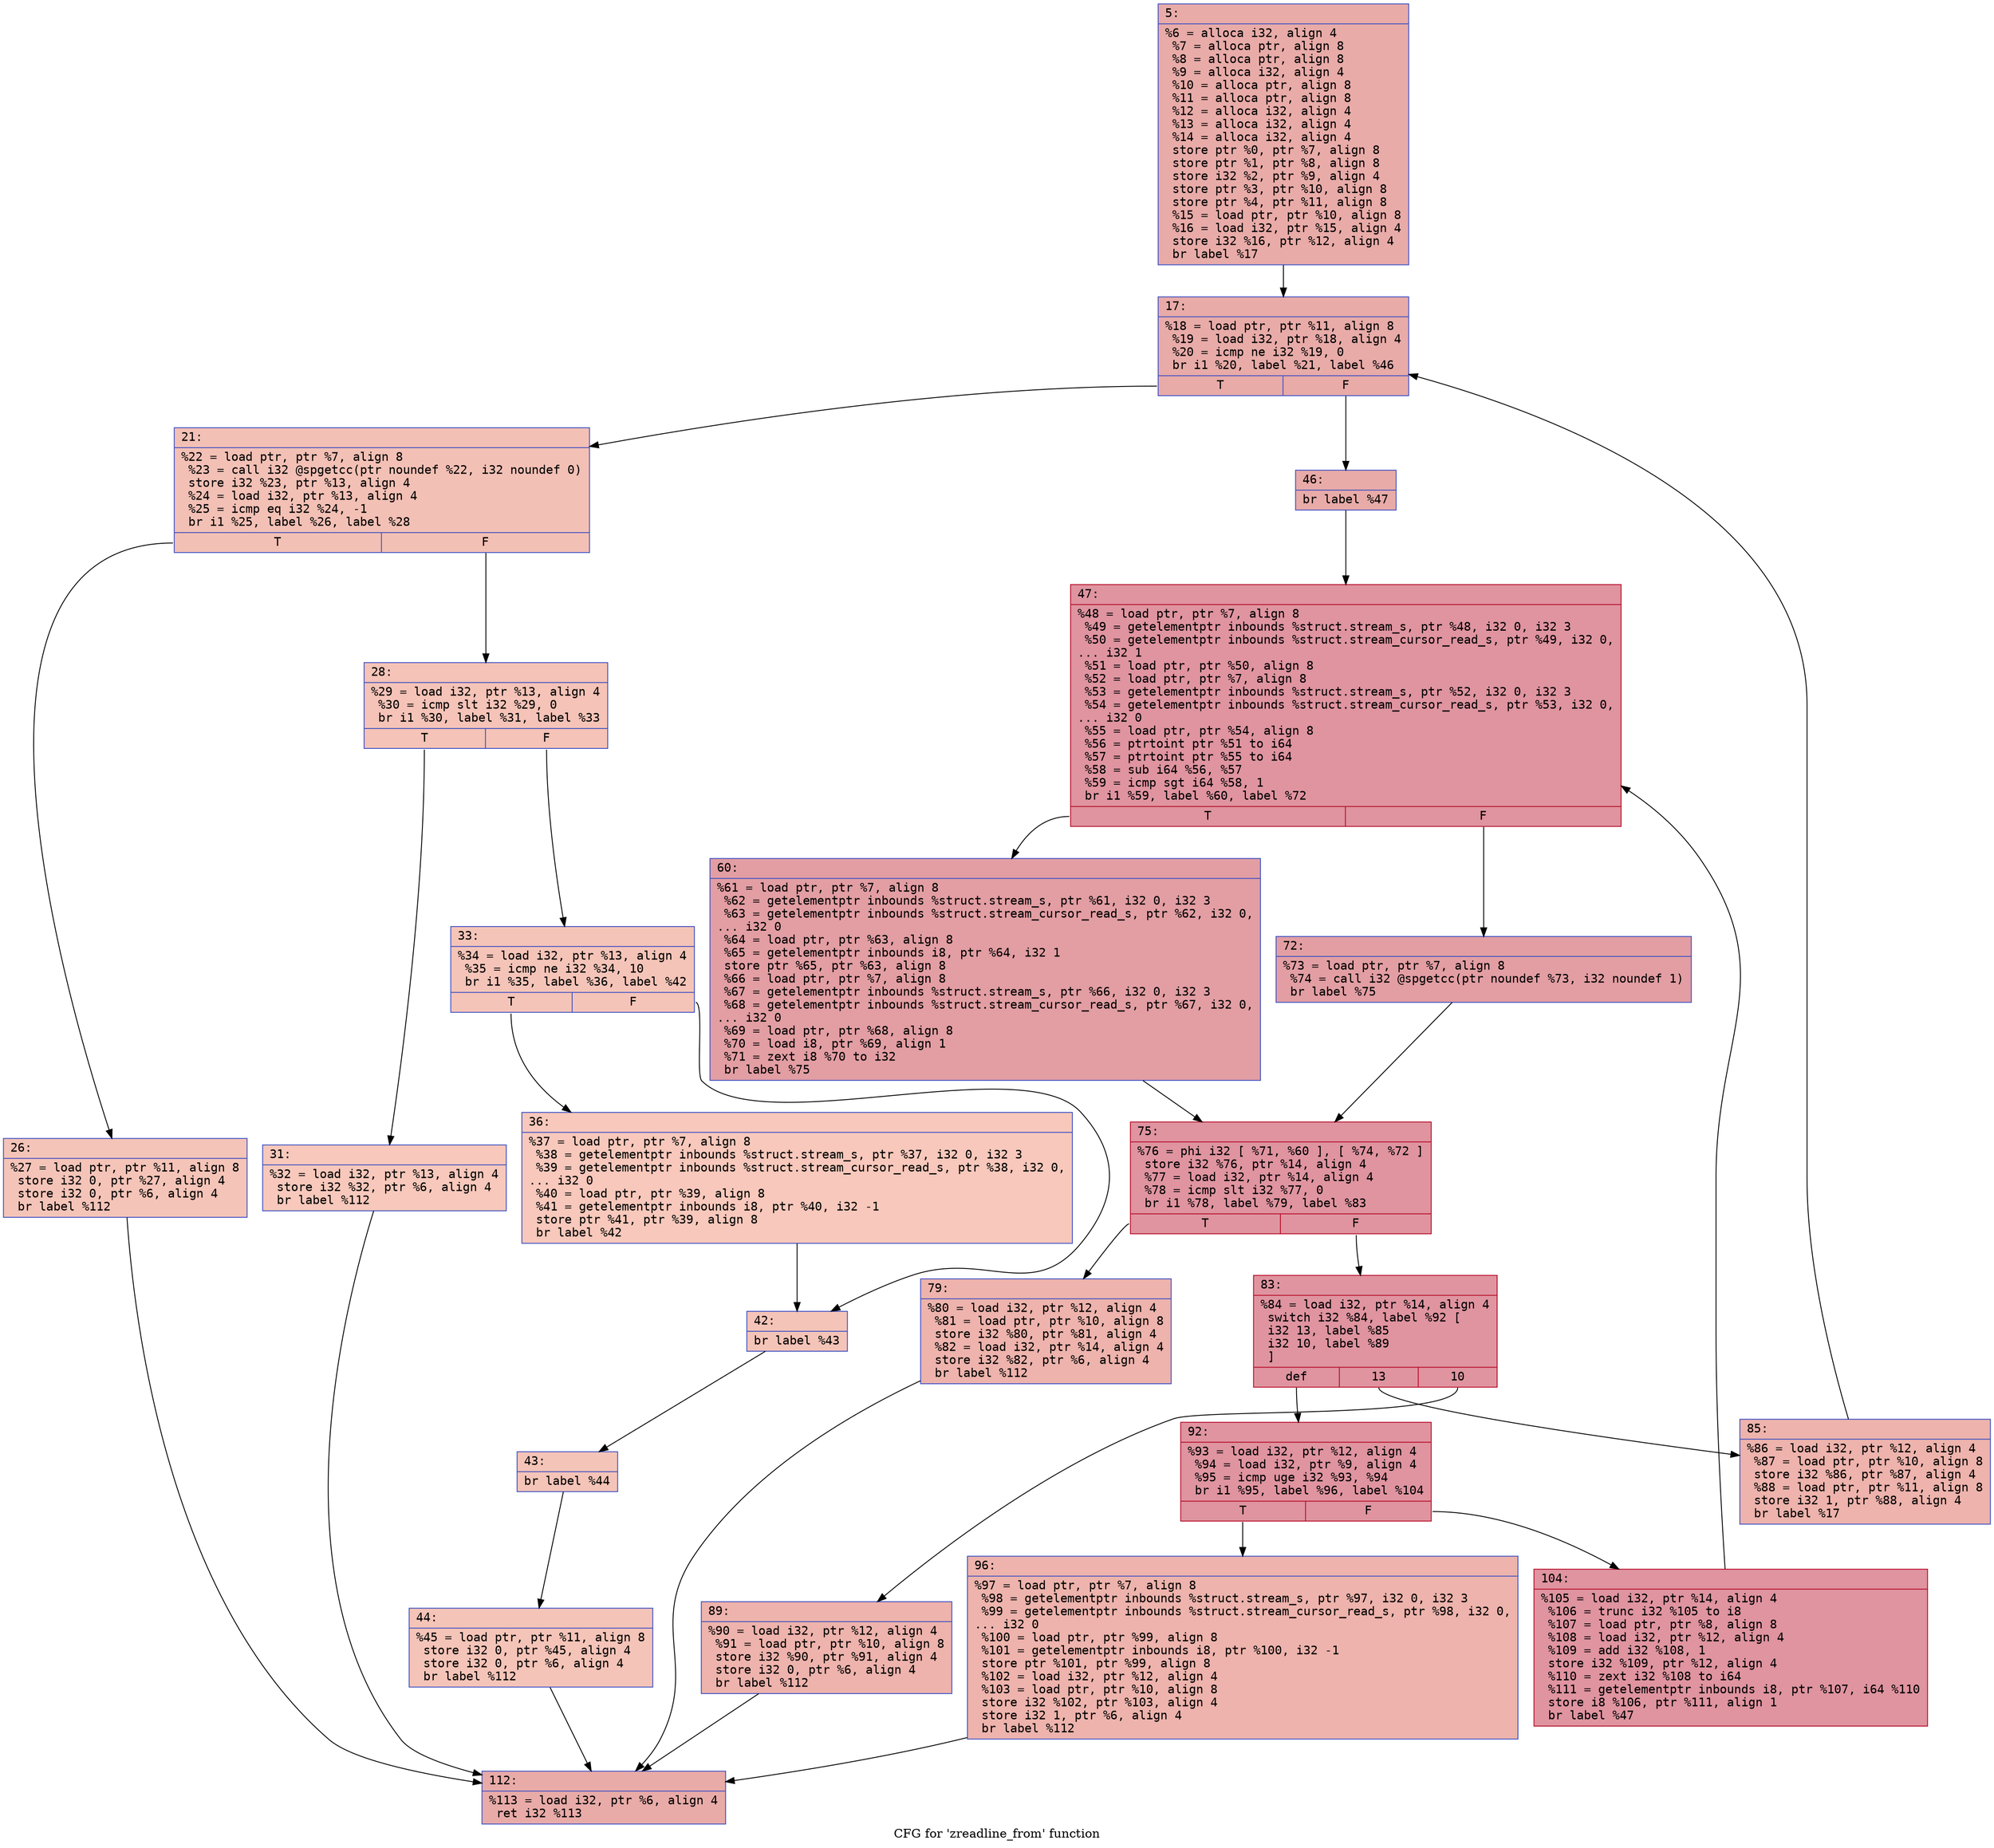 digraph "CFG for 'zreadline_from' function" {
	label="CFG for 'zreadline_from' function";

	Node0x600001a1b390 [shape=record,color="#3d50c3ff", style=filled, fillcolor="#cc403a70" fontname="Courier",label="{5:\l|  %6 = alloca i32, align 4\l  %7 = alloca ptr, align 8\l  %8 = alloca ptr, align 8\l  %9 = alloca i32, align 4\l  %10 = alloca ptr, align 8\l  %11 = alloca ptr, align 8\l  %12 = alloca i32, align 4\l  %13 = alloca i32, align 4\l  %14 = alloca i32, align 4\l  store ptr %0, ptr %7, align 8\l  store ptr %1, ptr %8, align 8\l  store i32 %2, ptr %9, align 4\l  store ptr %3, ptr %10, align 8\l  store ptr %4, ptr %11, align 8\l  %15 = load ptr, ptr %10, align 8\l  %16 = load i32, ptr %15, align 4\l  store i32 %16, ptr %12, align 4\l  br label %17\l}"];
	Node0x600001a1b390 -> Node0x600001a1b3e0[tooltip="5 -> 17\nProbability 100.00%" ];
	Node0x600001a1b3e0 [shape=record,color="#3d50c3ff", style=filled, fillcolor="#cc403a70" fontname="Courier",label="{17:\l|  %18 = load ptr, ptr %11, align 8\l  %19 = load i32, ptr %18, align 4\l  %20 = icmp ne i32 %19, 0\l  br i1 %20, label %21, label %46\l|{<s0>T|<s1>F}}"];
	Node0x600001a1b3e0:s0 -> Node0x600001a1b430[tooltip="17 -> 21\nProbability 3.12%" ];
	Node0x600001a1b3e0:s1 -> Node0x600001a1b700[tooltip="17 -> 46\nProbability 96.88%" ];
	Node0x600001a1b430 [shape=record,color="#3d50c3ff", style=filled, fillcolor="#e5705870" fontname="Courier",label="{21:\l|  %22 = load ptr, ptr %7, align 8\l  %23 = call i32 @spgetcc(ptr noundef %22, i32 noundef 0)\l  store i32 %23, ptr %13, align 4\l  %24 = load i32, ptr %13, align 4\l  %25 = icmp eq i32 %24, -1\l  br i1 %25, label %26, label %28\l|{<s0>T|<s1>F}}"];
	Node0x600001a1b430:s0 -> Node0x600001a1b480[tooltip="21 -> 26\nProbability 37.50%" ];
	Node0x600001a1b430:s1 -> Node0x600001a1b4d0[tooltip="21 -> 28\nProbability 62.50%" ];
	Node0x600001a1b480 [shape=record,color="#3d50c3ff", style=filled, fillcolor="#e97a5f70" fontname="Courier",label="{26:\l|  %27 = load ptr, ptr %11, align 8\l  store i32 0, ptr %27, align 4\l  store i32 0, ptr %6, align 4\l  br label %112\l}"];
	Node0x600001a1b480 -> Node0x600001a1bac0[tooltip="26 -> 112\nProbability 100.00%" ];
	Node0x600001a1b4d0 [shape=record,color="#3d50c3ff", style=filled, fillcolor="#e8765c70" fontname="Courier",label="{28:\l|  %29 = load i32, ptr %13, align 4\l  %30 = icmp slt i32 %29, 0\l  br i1 %30, label %31, label %33\l|{<s0>T|<s1>F}}"];
	Node0x600001a1b4d0:s0 -> Node0x600001a1b520[tooltip="28 -> 31\nProbability 37.50%" ];
	Node0x600001a1b4d0:s1 -> Node0x600001a1b570[tooltip="28 -> 33\nProbability 62.50%" ];
	Node0x600001a1b520 [shape=record,color="#3d50c3ff", style=filled, fillcolor="#ed836670" fontname="Courier",label="{31:\l|  %32 = load i32, ptr %13, align 4\l  store i32 %32, ptr %6, align 4\l  br label %112\l}"];
	Node0x600001a1b520 -> Node0x600001a1bac0[tooltip="31 -> 112\nProbability 100.00%" ];
	Node0x600001a1b570 [shape=record,color="#3d50c3ff", style=filled, fillcolor="#e97a5f70" fontname="Courier",label="{33:\l|  %34 = load i32, ptr %13, align 4\l  %35 = icmp ne i32 %34, 10\l  br i1 %35, label %36, label %42\l|{<s0>T|<s1>F}}"];
	Node0x600001a1b570:s0 -> Node0x600001a1b5c0[tooltip="33 -> 36\nProbability 50.00%" ];
	Node0x600001a1b570:s1 -> Node0x600001a1b610[tooltip="33 -> 42\nProbability 50.00%" ];
	Node0x600001a1b5c0 [shape=record,color="#3d50c3ff", style=filled, fillcolor="#ed836670" fontname="Courier",label="{36:\l|  %37 = load ptr, ptr %7, align 8\l  %38 = getelementptr inbounds %struct.stream_s, ptr %37, i32 0, i32 3\l  %39 = getelementptr inbounds %struct.stream_cursor_read_s, ptr %38, i32 0,\l... i32 0\l  %40 = load ptr, ptr %39, align 8\l  %41 = getelementptr inbounds i8, ptr %40, i32 -1\l  store ptr %41, ptr %39, align 8\l  br label %42\l}"];
	Node0x600001a1b5c0 -> Node0x600001a1b610[tooltip="36 -> 42\nProbability 100.00%" ];
	Node0x600001a1b610 [shape=record,color="#3d50c3ff", style=filled, fillcolor="#e97a5f70" fontname="Courier",label="{42:\l|  br label %43\l}"];
	Node0x600001a1b610 -> Node0x600001a1b660[tooltip="42 -> 43\nProbability 100.00%" ];
	Node0x600001a1b660 [shape=record,color="#3d50c3ff", style=filled, fillcolor="#e97a5f70" fontname="Courier",label="{43:\l|  br label %44\l}"];
	Node0x600001a1b660 -> Node0x600001a1b6b0[tooltip="43 -> 44\nProbability 100.00%" ];
	Node0x600001a1b6b0 [shape=record,color="#3d50c3ff", style=filled, fillcolor="#e97a5f70" fontname="Courier",label="{44:\l|  %45 = load ptr, ptr %11, align 8\l  store i32 0, ptr %45, align 4\l  store i32 0, ptr %6, align 4\l  br label %112\l}"];
	Node0x600001a1b6b0 -> Node0x600001a1bac0[tooltip="44 -> 112\nProbability 100.00%" ];
	Node0x600001a1b700 [shape=record,color="#3d50c3ff", style=filled, fillcolor="#cc403a70" fontname="Courier",label="{46:\l|  br label %47\l}"];
	Node0x600001a1b700 -> Node0x600001a1b750[tooltip="46 -> 47\nProbability 100.00%" ];
	Node0x600001a1b750 [shape=record,color="#b70d28ff", style=filled, fillcolor="#b70d2870" fontname="Courier",label="{47:\l|  %48 = load ptr, ptr %7, align 8\l  %49 = getelementptr inbounds %struct.stream_s, ptr %48, i32 0, i32 3\l  %50 = getelementptr inbounds %struct.stream_cursor_read_s, ptr %49, i32 0,\l... i32 1\l  %51 = load ptr, ptr %50, align 8\l  %52 = load ptr, ptr %7, align 8\l  %53 = getelementptr inbounds %struct.stream_s, ptr %52, i32 0, i32 3\l  %54 = getelementptr inbounds %struct.stream_cursor_read_s, ptr %53, i32 0,\l... i32 0\l  %55 = load ptr, ptr %54, align 8\l  %56 = ptrtoint ptr %51 to i64\l  %57 = ptrtoint ptr %55 to i64\l  %58 = sub i64 %56, %57\l  %59 = icmp sgt i64 %58, 1\l  br i1 %59, label %60, label %72\l|{<s0>T|<s1>F}}"];
	Node0x600001a1b750:s0 -> Node0x600001a1b7a0[tooltip="47 -> 60\nProbability 50.00%" ];
	Node0x600001a1b750:s1 -> Node0x600001a1b7f0[tooltip="47 -> 72\nProbability 50.00%" ];
	Node0x600001a1b7a0 [shape=record,color="#3d50c3ff", style=filled, fillcolor="#be242e70" fontname="Courier",label="{60:\l|  %61 = load ptr, ptr %7, align 8\l  %62 = getelementptr inbounds %struct.stream_s, ptr %61, i32 0, i32 3\l  %63 = getelementptr inbounds %struct.stream_cursor_read_s, ptr %62, i32 0,\l... i32 0\l  %64 = load ptr, ptr %63, align 8\l  %65 = getelementptr inbounds i8, ptr %64, i32 1\l  store ptr %65, ptr %63, align 8\l  %66 = load ptr, ptr %7, align 8\l  %67 = getelementptr inbounds %struct.stream_s, ptr %66, i32 0, i32 3\l  %68 = getelementptr inbounds %struct.stream_cursor_read_s, ptr %67, i32 0,\l... i32 0\l  %69 = load ptr, ptr %68, align 8\l  %70 = load i8, ptr %69, align 1\l  %71 = zext i8 %70 to i32\l  br label %75\l}"];
	Node0x600001a1b7a0 -> Node0x600001a1b840[tooltip="60 -> 75\nProbability 100.00%" ];
	Node0x600001a1b7f0 [shape=record,color="#3d50c3ff", style=filled, fillcolor="#be242e70" fontname="Courier",label="{72:\l|  %73 = load ptr, ptr %7, align 8\l  %74 = call i32 @spgetcc(ptr noundef %73, i32 noundef 1)\l  br label %75\l}"];
	Node0x600001a1b7f0 -> Node0x600001a1b840[tooltip="72 -> 75\nProbability 100.00%" ];
	Node0x600001a1b840 [shape=record,color="#b70d28ff", style=filled, fillcolor="#b70d2870" fontname="Courier",label="{75:\l|  %76 = phi i32 [ %71, %60 ], [ %74, %72 ]\l  store i32 %76, ptr %14, align 4\l  %77 = load i32, ptr %14, align 4\l  %78 = icmp slt i32 %77, 0\l  br i1 %78, label %79, label %83\l|{<s0>T|<s1>F}}"];
	Node0x600001a1b840:s0 -> Node0x600001a1b890[tooltip="75 -> 79\nProbability 3.12%" ];
	Node0x600001a1b840:s1 -> Node0x600001a1b8e0[tooltip="75 -> 83\nProbability 96.88%" ];
	Node0x600001a1b890 [shape=record,color="#3d50c3ff", style=filled, fillcolor="#d6524470" fontname="Courier",label="{79:\l|  %80 = load i32, ptr %12, align 4\l  %81 = load ptr, ptr %10, align 8\l  store i32 %80, ptr %81, align 4\l  %82 = load i32, ptr %14, align 4\l  store i32 %82, ptr %6, align 4\l  br label %112\l}"];
	Node0x600001a1b890 -> Node0x600001a1bac0[tooltip="79 -> 112\nProbability 100.00%" ];
	Node0x600001a1b8e0 [shape=record,color="#b70d28ff", style=filled, fillcolor="#b70d2870" fontname="Courier",label="{83:\l|  %84 = load i32, ptr %14, align 4\l  switch i32 %84, label %92 [\l    i32 13, label %85\l    i32 10, label %89\l  ]\l|{<s0>def|<s1>13|<s2>10}}"];
	Node0x600001a1b8e0:s0 -> Node0x600001a1b9d0[tooltip="83 -> 92\nProbability 93.94%" ];
	Node0x600001a1b8e0:s1 -> Node0x600001a1b930[tooltip="83 -> 85\nProbability 3.03%" ];
	Node0x600001a1b8e0:s2 -> Node0x600001a1b980[tooltip="83 -> 89\nProbability 3.03%" ];
	Node0x600001a1b930 [shape=record,color="#3d50c3ff", style=filled, fillcolor="#d6524470" fontname="Courier",label="{85:\l|  %86 = load i32, ptr %12, align 4\l  %87 = load ptr, ptr %10, align 8\l  store i32 %86, ptr %87, align 4\l  %88 = load ptr, ptr %11, align 8\l  store i32 1, ptr %88, align 4\l  br label %17\l}"];
	Node0x600001a1b930 -> Node0x600001a1b3e0[tooltip="85 -> 17\nProbability 100.00%" ];
	Node0x600001a1b980 [shape=record,color="#3d50c3ff", style=filled, fillcolor="#d6524470" fontname="Courier",label="{89:\l|  %90 = load i32, ptr %12, align 4\l  %91 = load ptr, ptr %10, align 8\l  store i32 %90, ptr %91, align 4\l  store i32 0, ptr %6, align 4\l  br label %112\l}"];
	Node0x600001a1b980 -> Node0x600001a1bac0[tooltip="89 -> 112\nProbability 100.00%" ];
	Node0x600001a1b9d0 [shape=record,color="#b70d28ff", style=filled, fillcolor="#b70d2870" fontname="Courier",label="{92:\l|  %93 = load i32, ptr %12, align 4\l  %94 = load i32, ptr %9, align 4\l  %95 = icmp uge i32 %93, %94\l  br i1 %95, label %96, label %104\l|{<s0>T|<s1>F}}"];
	Node0x600001a1b9d0:s0 -> Node0x600001a1ba20[tooltip="92 -> 96\nProbability 3.12%" ];
	Node0x600001a1b9d0:s1 -> Node0x600001a1ba70[tooltip="92 -> 104\nProbability 96.88%" ];
	Node0x600001a1ba20 [shape=record,color="#3d50c3ff", style=filled, fillcolor="#d6524470" fontname="Courier",label="{96:\l|  %97 = load ptr, ptr %7, align 8\l  %98 = getelementptr inbounds %struct.stream_s, ptr %97, i32 0, i32 3\l  %99 = getelementptr inbounds %struct.stream_cursor_read_s, ptr %98, i32 0,\l... i32 0\l  %100 = load ptr, ptr %99, align 8\l  %101 = getelementptr inbounds i8, ptr %100, i32 -1\l  store ptr %101, ptr %99, align 8\l  %102 = load i32, ptr %12, align 4\l  %103 = load ptr, ptr %10, align 8\l  store i32 %102, ptr %103, align 4\l  store i32 1, ptr %6, align 4\l  br label %112\l}"];
	Node0x600001a1ba20 -> Node0x600001a1bac0[tooltip="96 -> 112\nProbability 100.00%" ];
	Node0x600001a1ba70 [shape=record,color="#b70d28ff", style=filled, fillcolor="#b70d2870" fontname="Courier",label="{104:\l|  %105 = load i32, ptr %14, align 4\l  %106 = trunc i32 %105 to i8\l  %107 = load ptr, ptr %8, align 8\l  %108 = load i32, ptr %12, align 4\l  %109 = add i32 %108, 1\l  store i32 %109, ptr %12, align 4\l  %110 = zext i32 %108 to i64\l  %111 = getelementptr inbounds i8, ptr %107, i64 %110\l  store i8 %106, ptr %111, align 1\l  br label %47\l}"];
	Node0x600001a1ba70 -> Node0x600001a1b750[tooltip="104 -> 47\nProbability 100.00%" ];
	Node0x600001a1bac0 [shape=record,color="#3d50c3ff", style=filled, fillcolor="#cc403a70" fontname="Courier",label="{112:\l|  %113 = load i32, ptr %6, align 4\l  ret i32 %113\l}"];
}

